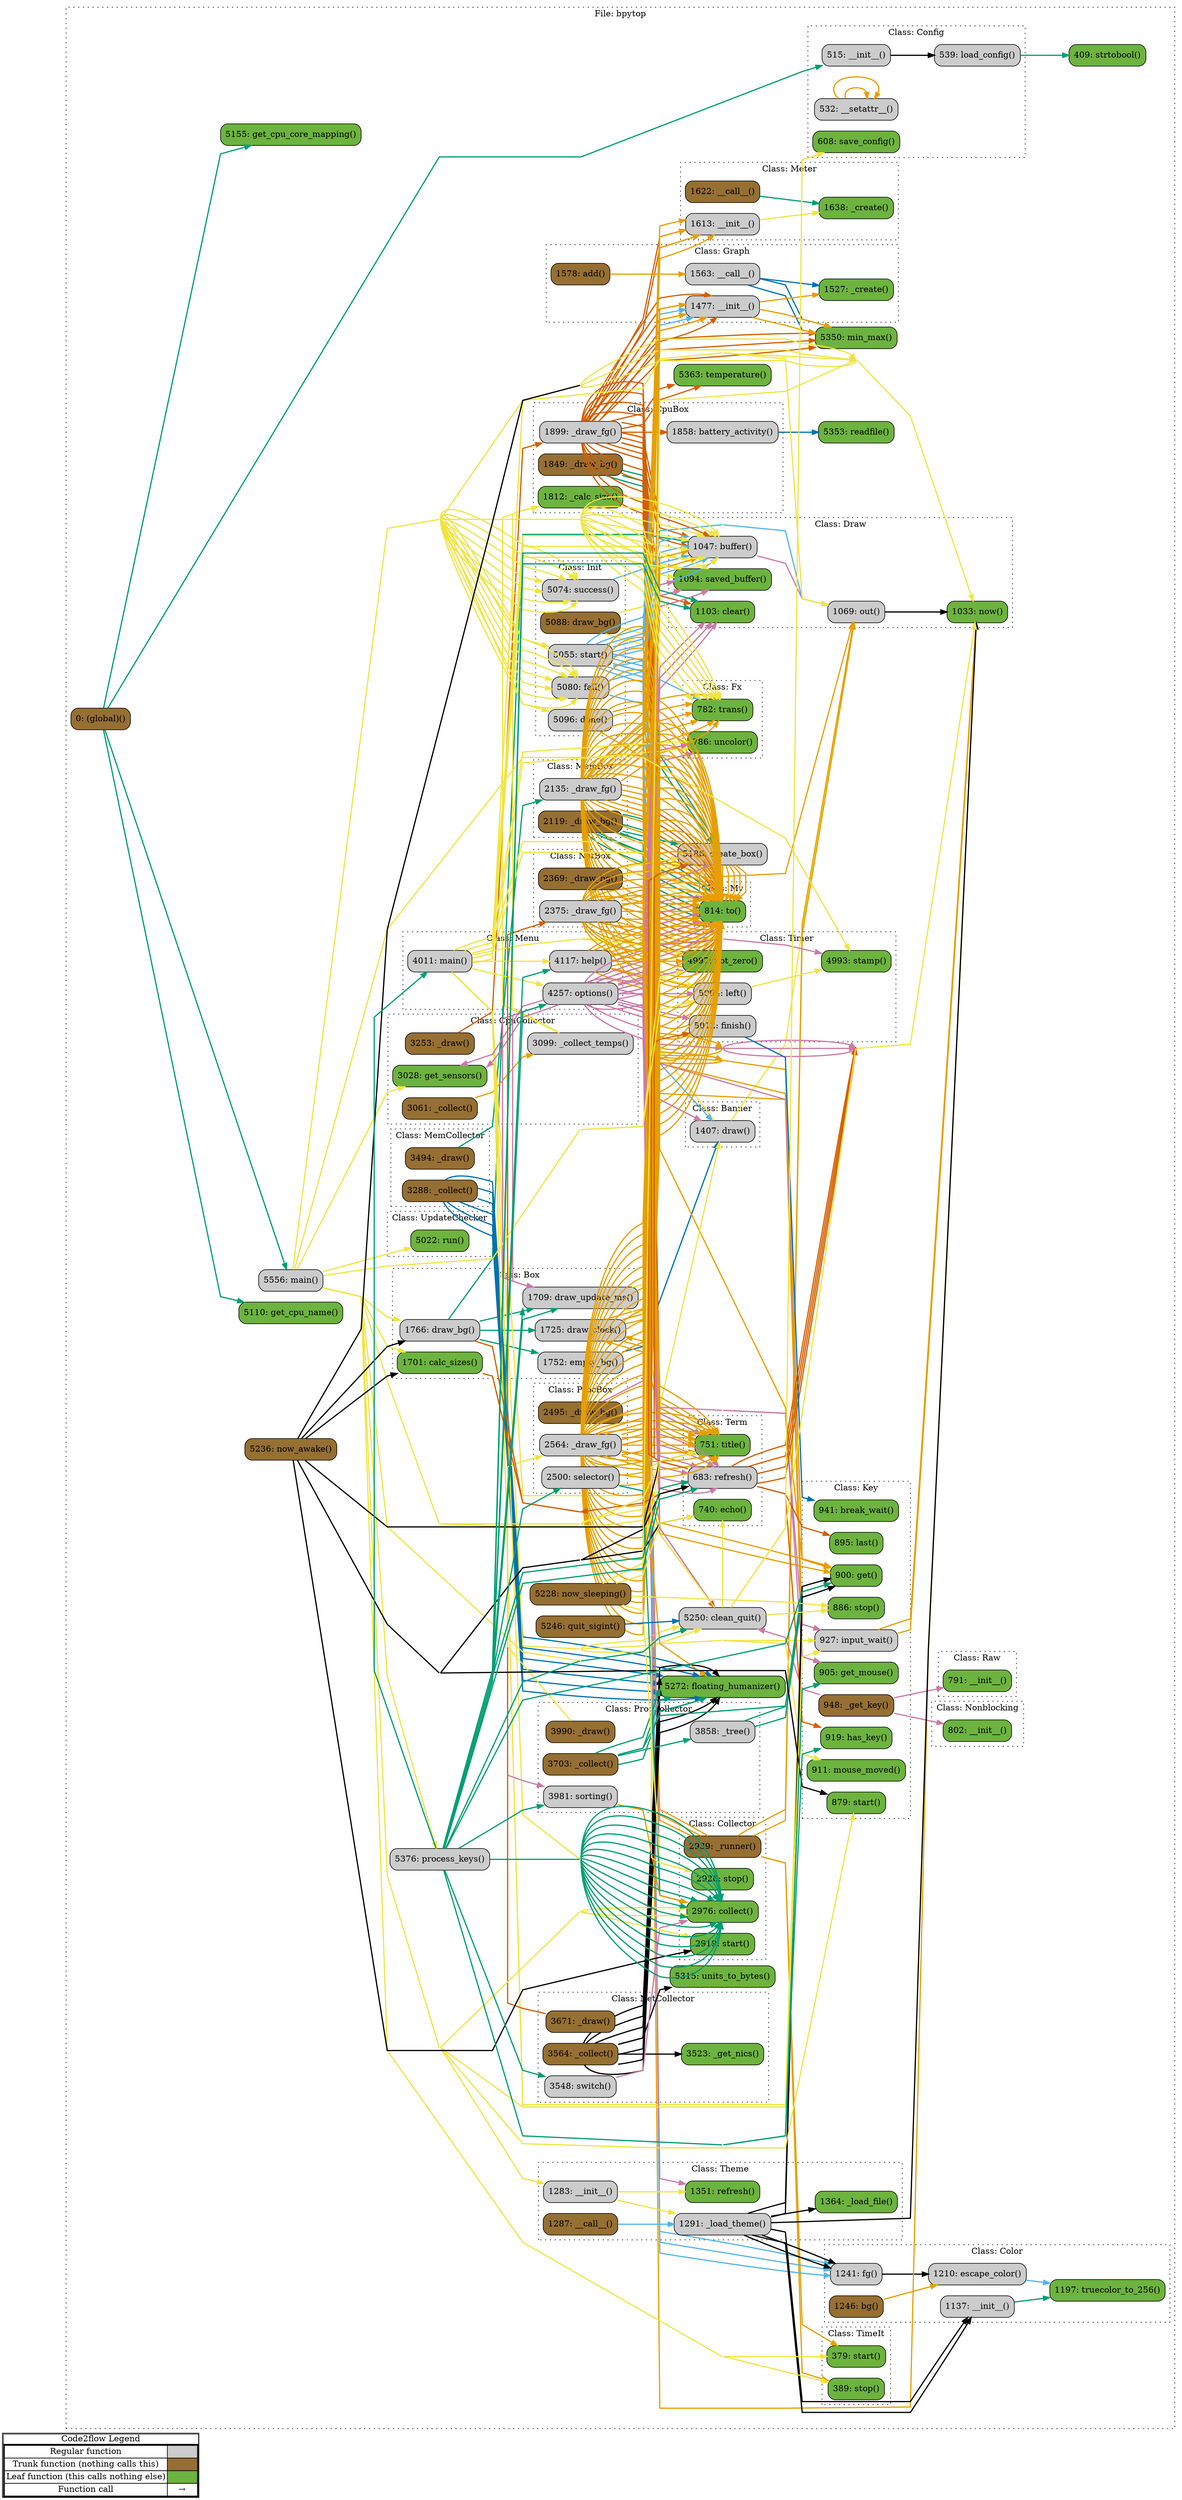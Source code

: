 digraph G {
concentrate=true;
splines="polyline";
rankdir="LR";
subgraph legend{
    rank = min;
    label = "legend";
    Legend [shape=none, margin=0, label = <
        <table cellspacing="0" cellpadding="0" border="1"><tr><td>Code2flow Legend</td></tr><tr><td>
        <table cellspacing="0">
        <tr><td>Regular function</td><td width="50px" bgcolor='#cccccc'></td></tr>
        <tr><td>Trunk function (nothing calls this)</td><td bgcolor='#966F33'></td></tr>
        <tr><td>Leaf function (this calls nothing else)</td><td bgcolor='#6db33f'></td></tr>
        <tr><td>Function call</td><td><font color='black'>&#8594;</font></td></tr>
        </table></td></tr></table>
        >];
}node_5469434b [label="0: (global)()" name="bpytop::(global)" shape="rect" style="rounded,filled" fillcolor="#966F33" ];
node_180d485c [label="1407: draw()" name="bpytop::Banner.draw" shape="rect" style="rounded,filled" fillcolor="#cccccc" ];
node_b83aea77 [label="1701: calc_sizes()" name="bpytop::Box.calc_sizes" shape="rect" style="rounded,filled" fillcolor="#6db33f" ];
node_a9c3a0eb [label="1766: draw_bg()" name="bpytop::Box.draw_bg" shape="rect" style="rounded,filled" fillcolor="#cccccc" ];
node_9a5df909 [label="1725: draw_clock()" name="bpytop::Box.draw_clock" shape="rect" style="rounded,filled" fillcolor="#cccccc" ];
node_fd27366c [label="1709: draw_update_ms()" name="bpytop::Box.draw_update_ms" shape="rect" style="rounded,filled" fillcolor="#cccccc" ];
node_5b65a10d [label="1752: empty_bg()" name="bpytop::Box.empty_bg" shape="rect" style="rounded,filled" fillcolor="#cccccc" ];
node_478abc49 [label="2939: _runner()" name="bpytop::Collector._runner" shape="rect" style="rounded,filled" fillcolor="#966F33" ];
node_a66c6923 [label="2976: collect()" name="bpytop::Collector.collect" shape="rect" style="rounded,filled" fillcolor="#6db33f" ];
node_7fab45f0 [label="2919: start()" name="bpytop::Collector.start" shape="rect" style="rounded,filled" fillcolor="#6db33f" ];
node_50f8ca31 [label="2926: stop()" name="bpytop::Collector.stop" shape="rect" style="rounded,filled" fillcolor="#6db33f" ];
node_7146ee83 [label="1137: __init__()" name="bpytop::Color.__init__" shape="rect" style="rounded,filled" fillcolor="#cccccc" ];
node_5f45b2b9 [label="1246: bg()" name="bpytop::Color.bg" shape="rect" style="rounded,filled" fillcolor="#966F33" ];
node_a8c3223a [label="1210: escape_color()" name="bpytop::Color.escape_color" shape="rect" style="rounded,filled" fillcolor="#cccccc" ];
node_23d86c60 [label="1241: fg()" name="bpytop::Color.fg" shape="rect" style="rounded,filled" fillcolor="#cccccc" ];
node_cb8844b3 [label="1197: truecolor_to_256()" name="bpytop::Color.truecolor_to_256" shape="rect" style="rounded,filled" fillcolor="#6db33f" ];
node_348ebc38 [label="515: __init__()" name="bpytop::Config.__init__" shape="rect" style="rounded,filled" fillcolor="#cccccc" ];
node_6dc4de91 [label="532: __setattr__()" name="bpytop::Config.__setattr__" shape="rect" style="rounded,filled" fillcolor="#cccccc" ];
node_9972bda3 [label="539: load_config()" name="bpytop::Config.load_config" shape="rect" style="rounded,filled" fillcolor="#cccccc" ];
node_4e9261b8 [label="608: save_config()" name="bpytop::Config.save_config" shape="rect" style="rounded,filled" fillcolor="#6db33f" ];
node_571d472c [label="1812: _calc_size()" name="bpytop::CpuBox._calc_size" shape="rect" style="rounded,filled" fillcolor="#6db33f" ];
node_523b13cb [label="1849: _draw_bg()" name="bpytop::CpuBox._draw_bg" shape="rect" style="rounded,filled" fillcolor="#966F33" ];
node_759c8a96 [label="1899: _draw_fg()" name="bpytop::CpuBox._draw_fg" shape="rect" style="rounded,filled" fillcolor="#cccccc" ];
node_15ce8095 [label="1858: battery_activity()" name="bpytop::CpuBox.battery_activity" shape="rect" style="rounded,filled" fillcolor="#cccccc" ];
node_740887f9 [label="3061: _collect()" name="bpytop::CpuCollector._collect" shape="rect" style="rounded,filled" fillcolor="#966F33" ];
node_534d1f3c [label="3099: _collect_temps()" name="bpytop::CpuCollector._collect_temps" shape="rect" style="rounded,filled" fillcolor="#cccccc" ];
node_67fdbf36 [label="3253: _draw()" name="bpytop::CpuCollector._draw" shape="rect" style="rounded,filled" fillcolor="#966F33" ];
node_50e226ac [label="3028: get_sensors()" name="bpytop::CpuCollector.get_sensors" shape="rect" style="rounded,filled" fillcolor="#6db33f" ];
node_e10e0a0f [label="1047: buffer()" name="bpytop::Draw.buffer" shape="rect" style="rounded,filled" fillcolor="#cccccc" ];
node_44cd1f68 [label="1103: clear()" name="bpytop::Draw.clear" shape="rect" style="rounded,filled" fillcolor="#6db33f" ];
node_4f6cef21 [label="1033: now()" name="bpytop::Draw.now" shape="rect" style="rounded,filled" fillcolor="#6db33f" ];
node_09853490 [label="1069: out()" name="bpytop::Draw.out" shape="rect" style="rounded,filled" fillcolor="#cccccc" ];
node_11ae2f69 [label="1094: saved_buffer()" name="bpytop::Draw.saved_buffer" shape="rect" style="rounded,filled" fillcolor="#6db33f" ];
node_f5430a7c [label="782: trans()" name="bpytop::Fx.trans" shape="rect" style="rounded,filled" fillcolor="#6db33f" ];
node_4ce1dcae [label="786: uncolor()" name="bpytop::Fx.uncolor" shape="rect" style="rounded,filled" fillcolor="#6db33f" ];
node_8149b98d [label="1563: __call__()" name="bpytop::Graph.__call__" shape="rect" style="rounded,filled" fillcolor="#cccccc" ];
node_6131c1f9 [label="1477: __init__()" name="bpytop::Graph.__init__" shape="rect" style="rounded,filled" fillcolor="#cccccc" ];
node_c33d7732 [label="1527: _create()" name="bpytop::Graph._create" shape="rect" style="rounded,filled" fillcolor="#6db33f" ];
node_143158e9 [label="1578: add()" name="bpytop::Graph.add" shape="rect" style="rounded,filled" fillcolor="#966F33" ];
node_58140d79 [label="5096: done()" name="bpytop::Init.done" shape="rect" style="rounded,filled" fillcolor="#cccccc" ];
node_de61f52c [label="5088: draw_bg()" name="bpytop::Init.draw_bg" shape="rect" style="rounded,filled" fillcolor="#966F33" ];
node_f3a910ca [label="5080: fail()" name="bpytop::Init.fail" shape="rect" style="rounded,filled" fillcolor="#cccccc" ];
node_6580a8a2 [label="5055: start()" name="bpytop::Init.start" shape="rect" style="rounded,filled" fillcolor="#cccccc" ];
node_8437d4b2 [label="5074: success()" name="bpytop::Init.success" shape="rect" style="rounded,filled" fillcolor="#cccccc" ];
node_19a890af [label="948: _get_key()" name="bpytop::Key._get_key" shape="rect" style="rounded,filled" fillcolor="#966F33" ];
node_1f801fc1 [label="941: break_wait()" name="bpytop::Key.break_wait" shape="rect" style="rounded,filled" fillcolor="#6db33f" ];
node_39352aed [label="900: get()" name="bpytop::Key.get" shape="rect" style="rounded,filled" fillcolor="#6db33f" ];
node_7c34f45c [label="905: get_mouse()" name="bpytop::Key.get_mouse" shape="rect" style="rounded,filled" fillcolor="#6db33f" ];
node_8994e248 [label="919: has_key()" name="bpytop::Key.has_key" shape="rect" style="rounded,filled" fillcolor="#6db33f" ];
node_51058bd9 [label="927: input_wait()" name="bpytop::Key.input_wait" shape="rect" style="rounded,filled" fillcolor="#cccccc" ];
node_c1340030 [label="895: last()" name="bpytop::Key.last" shape="rect" style="rounded,filled" fillcolor="#6db33f" ];
node_c800d26a [label="911: mouse_moved()" name="bpytop::Key.mouse_moved" shape="rect" style="rounded,filled" fillcolor="#6db33f" ];
node_756504a7 [label="879: start()" name="bpytop::Key.start" shape="rect" style="rounded,filled" fillcolor="#6db33f" ];
node_a762a1b5 [label="886: stop()" name="bpytop::Key.stop" shape="rect" style="rounded,filled" fillcolor="#6db33f" ];
node_635cb0ab [label="2119: _draw_bg()" name="bpytop::MemBox._draw_bg" shape="rect" style="rounded,filled" fillcolor="#966F33" ];
node_9bd056d9 [label="2135: _draw_fg()" name="bpytop::MemBox._draw_fg" shape="rect" style="rounded,filled" fillcolor="#cccccc" ];
node_cd1224bd [label="3288: _collect()" name="bpytop::MemCollector._collect" shape="rect" style="rounded,filled" fillcolor="#966F33" ];
node_70cb7fcb [label="3494: _draw()" name="bpytop::MemCollector._draw" shape="rect" style="rounded,filled" fillcolor="#966F33" ];
node_370b8271 [label="4117: help()" name="bpytop::Menu.help" shape="rect" style="rounded,filled" fillcolor="#cccccc" ];
node_c32dd15c [label="4011: main()" name="bpytop::Menu.main" shape="rect" style="rounded,filled" fillcolor="#cccccc" ];
node_f63b468f [label="4257: options()" name="bpytop::Menu.options" shape="rect" style="rounded,filled" fillcolor="#cccccc" ];
node_c064af53 [label="1622: __call__()" name="bpytop::Meter.__call__" shape="rect" style="rounded,filled" fillcolor="#966F33" ];
node_3bb9b71c [label="1613: __init__()" name="bpytop::Meter.__init__" shape="rect" style="rounded,filled" fillcolor="#cccccc" ];
node_e0621298 [label="1638: _create()" name="bpytop::Meter._create" shape="rect" style="rounded,filled" fillcolor="#6db33f" ];
node_c5c0b917 [label="814: to()" name="bpytop::Mv.to" shape="rect" style="rounded,filled" fillcolor="#6db33f" ];
node_49cefb34 [label="2369: _draw_bg()" name="bpytop::NetBox._draw_bg" shape="rect" style="rounded,filled" fillcolor="#966F33" ];
node_6c288ce1 [label="2375: _draw_fg()" name="bpytop::NetBox._draw_fg" shape="rect" style="rounded,filled" fillcolor="#cccccc" ];
node_86910b28 [label="3564: _collect()" name="bpytop::NetCollector._collect" shape="rect" style="rounded,filled" fillcolor="#966F33" ];
node_329a9b6e [label="3671: _draw()" name="bpytop::NetCollector._draw" shape="rect" style="rounded,filled" fillcolor="#966F33" ];
node_95e09f95 [label="3523: _get_nics()" name="bpytop::NetCollector._get_nics" shape="rect" style="rounded,filled" fillcolor="#6db33f" ];
node_bd55327f [label="3548: switch()" name="bpytop::NetCollector.switch" shape="rect" style="rounded,filled" fillcolor="#cccccc" ];
node_1d928928 [label="802: __init__()" name="bpytop::Nonblocking.__init__" shape="rect" style="rounded,filled" fillcolor="#6db33f" ];
node_00cf7c47 [label="2495: _draw_bg()" name="bpytop::ProcBox._draw_bg" shape="rect" style="rounded,filled" fillcolor="#966F33" ];
node_94c8b609 [label="2564: _draw_fg()" name="bpytop::ProcBox._draw_fg" shape="rect" style="rounded,filled" fillcolor="#cccccc" ];
node_0db5ba1b [label="2500: selector()" name="bpytop::ProcBox.selector" shape="rect" style="rounded,filled" fillcolor="#cccccc" ];
node_4e8f9d2b [label="3703: _collect()" name="bpytop::ProcCollector._collect" shape="rect" style="rounded,filled" fillcolor="#966F33" ];
node_5dc82464 [label="3990: _draw()" name="bpytop::ProcCollector._draw" shape="rect" style="rounded,filled" fillcolor="#966F33" ];
node_f117c09b [label="3858: _tree()" name="bpytop::ProcCollector._tree" shape="rect" style="rounded,filled" fillcolor="#cccccc" ];
node_a3877369 [label="3981: sorting()" name="bpytop::ProcCollector.sorting" shape="rect" style="rounded,filled" fillcolor="#cccccc" ];
node_58f21991 [label="791: __init__()" name="bpytop::Raw.__init__" shape="rect" style="rounded,filled" fillcolor="#6db33f" ];
node_16f6ace1 [label="740: echo()" name="bpytop::Term.echo" shape="rect" style="rounded,filled" fillcolor="#6db33f" ];
node_b614c34e [label="683: refresh()" name="bpytop::Term.refresh" shape="rect" style="rounded,filled" fillcolor="#cccccc" ];
node_57236a87 [label="751: title()" name="bpytop::Term.title" shape="rect" style="rounded,filled" fillcolor="#6db33f" ];
node_116d0a72 [label="1287: __call__()" name="bpytop::Theme.__call__" shape="rect" style="rounded,filled" fillcolor="#966F33" ];
node_4a269fb4 [label="1283: __init__()" name="bpytop::Theme.__init__" shape="rect" style="rounded,filled" fillcolor="#cccccc" ];
node_bf22a324 [label="1364: _load_file()" name="bpytop::Theme._load_file" shape="rect" style="rounded,filled" fillcolor="#6db33f" ];
node_d40d9fd8 [label="1291: _load_theme()" name="bpytop::Theme._load_theme" shape="rect" style="rounded,filled" fillcolor="#cccccc" ];
node_d4c67f0c [label="1351: refresh()" name="bpytop::Theme.refresh" shape="rect" style="rounded,filled" fillcolor="#6db33f" ];
node_811e853e [label="379: start()" name="bpytop::TimeIt.start" shape="rect" style="rounded,filled" fillcolor="#6db33f" ];
node_9e35152d [label="389: stop()" name="bpytop::TimeIt.stop" shape="rect" style="rounded,filled" fillcolor="#6db33f" ];
node_f3450c45 [label="5012: finish()" name="bpytop::Timer.finish" shape="rect" style="rounded,filled" fillcolor="#cccccc" ];
node_b41f0ddc [label="5004: left()" name="bpytop::Timer.left" shape="rect" style="rounded,filled" fillcolor="#cccccc" ];
node_a2244932 [label="4997: not_zero()" name="bpytop::Timer.not_zero" shape="rect" style="rounded,filled" fillcolor="#6db33f" ];
node_202fb6c6 [label="4993: stamp()" name="bpytop::Timer.stamp" shape="rect" style="rounded,filled" fillcolor="#6db33f" ];
node_78962e85 [label="5022: run()" name="bpytop::UpdateChecker.run" shape="rect" style="rounded,filled" fillcolor="#6db33f" ];
node_adea05e4 [label="5250: clean_quit()" name="bpytop::clean_quit" shape="rect" style="rounded,filled" fillcolor="#cccccc" ];
node_c6090e49 [label="5186: create_box()" name="bpytop::create_box" shape="rect" style="rounded,filled" fillcolor="#cccccc" ];
node_a57cbd8a [label="5272: floating_humanizer()" name="bpytop::floating_humanizer" shape="rect" style="rounded,filled" fillcolor="#6db33f" ];
node_44b7027d [label="5155: get_cpu_core_mapping()" name="bpytop::get_cpu_core_mapping" shape="rect" style="rounded,filled" fillcolor="#6db33f" ];
node_03742f6a [label="5110: get_cpu_name()" name="bpytop::get_cpu_name" shape="rect" style="rounded,filled" fillcolor="#6db33f" ];
node_73a4d4d4 [label="5556: main()" name="bpytop::main" shape="rect" style="rounded,filled" fillcolor="#cccccc" ];
node_ab31fcaf [label="5350: min_max()" name="bpytop::min_max" shape="rect" style="rounded,filled" fillcolor="#6db33f" ];
node_e6569f80 [label="5236: now_awake()" name="bpytop::now_awake" shape="rect" style="rounded,filled" fillcolor="#966F33" ];
node_8f19df74 [label="5228: now_sleeping()" name="bpytop::now_sleeping" shape="rect" style="rounded,filled" fillcolor="#966F33" ];
node_da03f703 [label="5376: process_keys()" name="bpytop::process_keys" shape="rect" style="rounded,filled" fillcolor="#cccccc" ];
node_790c20f5 [label="5246: quit_sigint()" name="bpytop::quit_sigint" shape="rect" style="rounded,filled" fillcolor="#966F33" ];
node_d76e8db8 [label="5353: readfile()" name="bpytop::readfile" shape="rect" style="rounded,filled" fillcolor="#6db33f" ];
node_81c7f2b9 [label="409: strtobool()" name="bpytop::strtobool" shape="rect" style="rounded,filled" fillcolor="#6db33f" ];
node_d643084e [label="5363: temperature()" name="bpytop::temperature" shape="rect" style="rounded,filled" fillcolor="#6db33f" ];
node_864d417c [label="5315: units_to_bytes()" name="bpytop::units_to_bytes" shape="rect" style="rounded,filled" fillcolor="#6db33f" ];
node_5469434b -> node_348ebc38 [color="#009E73" penwidth="2"];
node_5469434b -> node_44b7027d [color="#009E73" penwidth="2"];
node_5469434b -> node_03742f6a [color="#009E73" penwidth="2"];
node_5469434b -> node_73a4d4d4 [color="#009E73" penwidth="2"];
node_180d485c -> node_09853490 [color="#F0E442" penwidth="2"];
node_180d485c -> node_c5c0b917 [color="#F0E442" penwidth="2"];
node_a9c3a0eb -> node_9a5df909 [color="#009E73" penwidth="2"];
node_a9c3a0eb -> node_fd27366c [color="#009E73" penwidth="2"];
node_a9c3a0eb -> node_5b65a10d [color="#009E73" penwidth="2"];
node_a9c3a0eb -> node_e10e0a0f [color="#009E73" penwidth="2"];
node_9a5df909 -> node_e10e0a0f [color="#E69F00" penwidth="2"];
node_9a5df909 -> node_09853490 [color="#E69F00" penwidth="2"];
node_9a5df909 -> node_c5c0b917 [color="#E69F00" penwidth="2"];
node_9a5df909 -> node_c5c0b917 [color="#E69F00" penwidth="2"];
node_9a5df909 -> node_57236a87 [color="#E69F00" penwidth="2"];
node_fd27366c -> node_e10e0a0f [color="#F0E442" penwidth="2"];
node_fd27366c -> node_44cd1f68 [color="#F0E442" penwidth="2"];
node_fd27366c -> node_09853490 [color="#F0E442" penwidth="2"];
node_fd27366c -> node_c5c0b917 [color="#F0E442" penwidth="2"];
node_fd27366c -> node_57236a87 [color="#F0E442" penwidth="2"];
node_5b65a10d -> node_180d485c [color="#0072B2" penwidth="2"];
node_478abc49 -> node_9a5df909 [color="#E69F00" penwidth="2"];
node_478abc49 -> node_9a5df909 [color="#E69F00" penwidth="2"];
node_478abc49 -> node_09853490 [color="#E69F00" penwidth="2"];
node_478abc49 -> node_09853490 [color="#E69F00" penwidth="2"];
node_478abc49 -> node_811e853e [color="#E69F00" penwidth="2"];
node_478abc49 -> node_9e35152d [color="#E69F00" penwidth="2"];
node_478abc49 -> node_adea05e4 [color="#E69F00" penwidth="2"];
node_7146ee83 -> node_cb8844b3 [color="#009E73" penwidth="2"];
node_5f45b2b9 -> node_a8c3223a [color="#E69F00" penwidth="2"];
node_5f45b2b9 -> node_a8c3223a [color="#E69F00" penwidth="2"];
node_a8c3223a -> node_cb8844b3 [color="#56B4E9" penwidth="2"];
node_a8c3223a -> node_cb8844b3 [color="#56B4E9" penwidth="2"];
node_a8c3223a -> node_cb8844b3 [color="#56B4E9" penwidth="2"];
node_23d86c60 -> node_a8c3223a [color="#000000" penwidth="2"];
node_23d86c60 -> node_a8c3223a [color="#000000" penwidth="2"];
node_348ebc38 -> node_9972bda3 [color="#000000" penwidth="2"];
node_6dc4de91 -> node_6dc4de91 [color="#E69F00" penwidth="2"];
node_6dc4de91 -> node_6dc4de91 [color="#E69F00" penwidth="2"];
node_9972bda3 -> node_81c7f2b9 [color="#009E73" penwidth="2"];
node_523b13cb -> node_c5c0b917 [color="#009E73" penwidth="2"];
node_523b13cb -> node_57236a87 [color="#009E73" penwidth="2"];
node_523b13cb -> node_c6090e49 [color="#009E73" penwidth="2"];
node_523b13cb -> node_c6090e49 [color="#009E73" penwidth="2"];
node_759c8a96 -> node_15ce8095 [color="#D55E00" penwidth="2"];
node_759c8a96 -> node_e10e0a0f [color="#D55E00" penwidth="2"];
node_759c8a96 -> node_e10e0a0f [color="#D55E00" penwidth="2"];
node_759c8a96 -> node_e10e0a0f [color="#D55E00" penwidth="2"];
node_759c8a96 -> node_44cd1f68 [color="#D55E00" penwidth="2"];
node_759c8a96 -> node_f5430a7c [color="#D55E00" penwidth="2"];
node_759c8a96 -> node_6131c1f9 [color="#D55E00" penwidth="2"];
node_759c8a96 -> node_6131c1f9 [color="#D55E00" penwidth="2"];
node_759c8a96 -> node_6131c1f9 [color="#D55E00" penwidth="2"];
node_759c8a96 -> node_6131c1f9 [color="#D55E00" penwidth="2"];
node_759c8a96 -> node_6131c1f9 [color="#D55E00" penwidth="2"];
node_759c8a96 -> node_39352aed [color="#D55E00" penwidth="2"];
node_759c8a96 -> node_39352aed [color="#D55E00" penwidth="2"];
node_759c8a96 -> node_3bb9b71c [color="#D55E00" penwidth="2"];
node_759c8a96 -> node_3bb9b71c [color="#D55E00" penwidth="2"];
node_759c8a96 -> node_c5c0b917 [color="#D55E00" penwidth="2"];
node_759c8a96 -> node_c5c0b917 [color="#D55E00" penwidth="2"];
node_759c8a96 -> node_c5c0b917 [color="#D55E00" penwidth="2"];
node_759c8a96 -> node_c5c0b917 [color="#D55E00" penwidth="2"];
node_759c8a96 -> node_c5c0b917 [color="#D55E00" penwidth="2"];
node_759c8a96 -> node_c5c0b917 [color="#D55E00" penwidth="2"];
node_759c8a96 -> node_c5c0b917 [color="#D55E00" penwidth="2"];
node_759c8a96 -> node_c5c0b917 [color="#D55E00" penwidth="2"];
node_759c8a96 -> node_c5c0b917 [color="#D55E00" penwidth="2"];
node_759c8a96 -> node_c5c0b917 [color="#D55E00" penwidth="2"];
node_759c8a96 -> node_c5c0b917 [color="#D55E00" penwidth="2"];
node_759c8a96 -> node_c5c0b917 [color="#D55E00" penwidth="2"];
node_759c8a96 -> node_c5c0b917 [color="#D55E00" penwidth="2"];
node_759c8a96 -> node_57236a87 [color="#D55E00" penwidth="2"];
node_759c8a96 -> node_ab31fcaf [color="#D55E00" penwidth="2"];
node_759c8a96 -> node_ab31fcaf [color="#D55E00" penwidth="2"];
node_759c8a96 -> node_ab31fcaf [color="#D55E00" penwidth="2"];
node_759c8a96 -> node_d643084e [color="#D55E00" penwidth="2"];
node_759c8a96 -> node_d643084e [color="#D55E00" penwidth="2"];
node_15ce8095 -> node_d76e8db8 [color="#0072B2" penwidth="2"];
node_740887f9 -> node_534d1f3c [color="#E69F00" penwidth="2"];
node_534d1f3c -> node_571d472c [color="#F0E442" penwidth="2"];
node_534d1f3c -> node_571d472c [color="#F0E442" penwidth="2"];
node_67fdbf36 -> node_759c8a96 [color="#D55E00" penwidth="2"];
node_e10e0a0f -> node_09853490 [color="#CC79A7" penwidth="2"];
node_09853490 -> node_4f6cef21 [color="#000000" penwidth="2"];
node_09853490 -> node_4f6cef21 [color="#000000" penwidth="2"];
node_8149b98d -> node_c33d7732 [color="#0072B2" penwidth="2"];
node_8149b98d -> node_ab31fcaf [color="#0072B2" penwidth="2"];
node_8149b98d -> node_ab31fcaf [color="#0072B2" penwidth="2"];
node_6131c1f9 -> node_c33d7732 [color="#E69F00" penwidth="2"];
node_6131c1f9 -> node_ab31fcaf [color="#E69F00" penwidth="2"];
node_6131c1f9 -> node_ab31fcaf [color="#E69F00" penwidth="2"];
node_143158e9 -> node_8149b98d [color="#E69F00" penwidth="2"];
node_58140d79 -> node_44cd1f68 [color="#E69F00" penwidth="2"];
node_58140d79 -> node_4f6cef21 [color="#E69F00" penwidth="2"];
node_de61f52c -> node_e10e0a0f [color="#F0E442" penwidth="2"];
node_de61f52c -> node_09853490 [color="#F0E442" penwidth="2"];
node_de61f52c -> node_c5c0b917 [color="#F0E442" penwidth="2"];
node_de61f52c -> node_c5c0b917 [color="#F0E442" penwidth="2"];
node_f3a910ca -> node_e10e0a0f [color="#56B4E9" penwidth="2"];
node_f3a910ca -> node_adea05e4 [color="#56B4E9" penwidth="2"];
node_6580a8a2 -> node_180d485c [color="#56B4E9" penwidth="2"];
node_6580a8a2 -> node_23d86c60 [color="#56B4E9" penwidth="2"];
node_6580a8a2 -> node_23d86c60 [color="#56B4E9" penwidth="2"];
node_6580a8a2 -> node_23d86c60 [color="#56B4E9" penwidth="2"];
node_6580a8a2 -> node_e10e0a0f [color="#56B4E9" penwidth="2"];
node_6580a8a2 -> node_e10e0a0f [color="#56B4E9" penwidth="2"];
node_6580a8a2 -> node_e10e0a0f [color="#56B4E9" penwidth="2"];
node_6580a8a2 -> node_e10e0a0f [color="#56B4E9" penwidth="2"];
node_6580a8a2 -> node_e10e0a0f [color="#56B4E9" penwidth="2"];
node_6580a8a2 -> node_09853490 [color="#56B4E9" penwidth="2"];
node_6580a8a2 -> node_f5430a7c [color="#56B4E9" penwidth="2"];
node_6580a8a2 -> node_6131c1f9 [color="#56B4E9" penwidth="2"];
node_6580a8a2 -> node_6131c1f9 [color="#56B4E9" penwidth="2"];
node_6580a8a2 -> node_c5c0b917 [color="#56B4E9" penwidth="2"];
node_6580a8a2 -> node_c5c0b917 [color="#56B4E9" penwidth="2"];
node_8437d4b2 -> node_e10e0a0f [color="#56B4E9" penwidth="2"];
node_19a890af -> node_1d928928 [color="#CC79A7" penwidth="2"];
node_19a890af -> node_58f21991 [color="#CC79A7" penwidth="2"];
node_19a890af -> node_adea05e4 [color="#CC79A7" penwidth="2"];
node_51058bd9 -> node_4f6cef21 [color="#E69F00" penwidth="2"];
node_51058bd9 -> node_4f6cef21 [color="#E69F00" penwidth="2"];
node_635cb0ab -> node_c5c0b917 [color="#009E73" penwidth="2"];
node_635cb0ab -> node_c5c0b917 [color="#009E73" penwidth="2"];
node_635cb0ab -> node_c5c0b917 [color="#009E73" penwidth="2"];
node_635cb0ab -> node_c5c0b917 [color="#009E73" penwidth="2"];
node_635cb0ab -> node_c5c0b917 [color="#009E73" penwidth="2"];
node_635cb0ab -> node_57236a87 [color="#009E73" penwidth="2"];
node_635cb0ab -> node_57236a87 [color="#009E73" penwidth="2"];
node_635cb0ab -> node_c6090e49 [color="#009E73" penwidth="2"];
node_9bd056d9 -> node_e10e0a0f [color="#E69F00" penwidth="2"];
node_9bd056d9 -> node_e10e0a0f [color="#E69F00" penwidth="2"];
node_9bd056d9 -> node_f5430a7c [color="#E69F00" penwidth="2"];
node_9bd056d9 -> node_f5430a7c [color="#E69F00" penwidth="2"];
node_9bd056d9 -> node_f5430a7c [color="#E69F00" penwidth="2"];
node_9bd056d9 -> node_f5430a7c [color="#E69F00" penwidth="2"];
node_9bd056d9 -> node_f5430a7c [color="#E69F00" penwidth="2"];
node_9bd056d9 -> node_f5430a7c [color="#E69F00" penwidth="2"];
node_9bd056d9 -> node_6131c1f9 [color="#E69F00" penwidth="2"];
node_9bd056d9 -> node_6131c1f9 [color="#E69F00" penwidth="2"];
node_9bd056d9 -> node_6131c1f9 [color="#E69F00" penwidth="2"];
node_9bd056d9 -> node_39352aed [color="#E69F00" penwidth="2"];
node_9bd056d9 -> node_39352aed [color="#E69F00" penwidth="2"];
node_9bd056d9 -> node_3bb9b71c [color="#E69F00" penwidth="2"];
node_9bd056d9 -> node_3bb9b71c [color="#E69F00" penwidth="2"];
node_9bd056d9 -> node_3bb9b71c [color="#E69F00" penwidth="2"];
node_9bd056d9 -> node_3bb9b71c [color="#E69F00" penwidth="2"];
node_9bd056d9 -> node_c5c0b917 [color="#E69F00" penwidth="2"];
node_9bd056d9 -> node_c5c0b917 [color="#E69F00" penwidth="2"];
node_9bd056d9 -> node_c5c0b917 [color="#E69F00" penwidth="2"];
node_9bd056d9 -> node_c5c0b917 [color="#E69F00" penwidth="2"];
node_9bd056d9 -> node_c5c0b917 [color="#E69F00" penwidth="2"];
node_9bd056d9 -> node_c5c0b917 [color="#E69F00" penwidth="2"];
node_9bd056d9 -> node_c5c0b917 [color="#E69F00" penwidth="2"];
node_9bd056d9 -> node_c5c0b917 [color="#E69F00" penwidth="2"];
node_9bd056d9 -> node_c5c0b917 [color="#E69F00" penwidth="2"];
node_9bd056d9 -> node_c5c0b917 [color="#E69F00" penwidth="2"];
node_9bd056d9 -> node_c5c0b917 [color="#E69F00" penwidth="2"];
node_9bd056d9 -> node_c5c0b917 [color="#E69F00" penwidth="2"];
node_9bd056d9 -> node_c5c0b917 [color="#E69F00" penwidth="2"];
node_9bd056d9 -> node_c5c0b917 [color="#E69F00" penwidth="2"];
node_9bd056d9 -> node_c5c0b917 [color="#E69F00" penwidth="2"];
node_9bd056d9 -> node_c5c0b917 [color="#E69F00" penwidth="2"];
node_9bd056d9 -> node_c5c0b917 [color="#E69F00" penwidth="2"];
node_9bd056d9 -> node_c5c0b917 [color="#E69F00" penwidth="2"];
node_9bd056d9 -> node_c5c0b917 [color="#E69F00" penwidth="2"];
node_9bd056d9 -> node_c5c0b917 [color="#E69F00" penwidth="2"];
node_9bd056d9 -> node_c5c0b917 [color="#E69F00" penwidth="2"];
node_9bd056d9 -> node_c5c0b917 [color="#E69F00" penwidth="2"];
node_9bd056d9 -> node_c5c0b917 [color="#E69F00" penwidth="2"];
node_9bd056d9 -> node_c5c0b917 [color="#E69F00" penwidth="2"];
node_9bd056d9 -> node_c5c0b917 [color="#E69F00" penwidth="2"];
node_9bd056d9 -> node_c5c0b917 [color="#E69F00" penwidth="2"];
node_9bd056d9 -> node_c5c0b917 [color="#E69F00" penwidth="2"];
node_9bd056d9 -> node_c5c0b917 [color="#E69F00" penwidth="2"];
node_9bd056d9 -> node_c5c0b917 [color="#E69F00" penwidth="2"];
node_9bd056d9 -> node_c5c0b917 [color="#E69F00" penwidth="2"];
node_9bd056d9 -> node_c5c0b917 [color="#E69F00" penwidth="2"];
node_9bd056d9 -> node_c5c0b917 [color="#E69F00" penwidth="2"];
node_9bd056d9 -> node_c5c0b917 [color="#E69F00" penwidth="2"];
node_9bd056d9 -> node_c5c0b917 [color="#E69F00" penwidth="2"];
node_9bd056d9 -> node_57236a87 [color="#E69F00" penwidth="2"];
node_9bd056d9 -> node_57236a87 [color="#E69F00" penwidth="2"];
node_9bd056d9 -> node_57236a87 [color="#E69F00" penwidth="2"];
node_cd1224bd -> node_a57cbd8a [color="#0072B2" penwidth="2"];
node_cd1224bd -> node_a57cbd8a [color="#0072B2" penwidth="2"];
node_cd1224bd -> node_a57cbd8a [color="#0072B2" penwidth="2"];
node_cd1224bd -> node_a57cbd8a [color="#0072B2" penwidth="2"];
node_cd1224bd -> node_a57cbd8a [color="#0072B2" penwidth="2"];
node_cd1224bd -> node_a57cbd8a [color="#0072B2" penwidth="2"];
node_70cb7fcb -> node_9bd056d9 [color="#009E73" penwidth="2"];
node_370b8271 -> node_180d485c [color="#E69F00" penwidth="2"];
node_370b8271 -> node_a66c6923 [color="#E69F00" penwidth="2"];
node_370b8271 -> node_4f6cef21 [color="#E69F00" penwidth="2"];
node_370b8271 -> node_4f6cef21 [color="#E69F00" penwidth="2"];
node_370b8271 -> node_4f6cef21 [color="#E69F00" penwidth="2"];
node_370b8271 -> node_11ae2f69 [color="#E69F00" penwidth="2"];
node_370b8271 -> node_11ae2f69 [color="#E69F00" penwidth="2"];
node_370b8271 -> node_11ae2f69 [color="#E69F00" penwidth="2"];
node_370b8271 -> node_4ce1dcae [color="#E69F00" penwidth="2"];
node_370b8271 -> node_4ce1dcae [color="#E69F00" penwidth="2"];
node_370b8271 -> node_39352aed [color="#E69F00" penwidth="2"];
node_370b8271 -> node_7c34f45c [color="#E69F00" penwidth="2"];
node_370b8271 -> node_51058bd9 [color="#E69F00" penwidth="2"];
node_370b8271 -> node_c5c0b917 [color="#E69F00" penwidth="2"];
node_370b8271 -> node_c5c0b917 [color="#E69F00" penwidth="2"];
node_370b8271 -> node_c5c0b917 [color="#E69F00" penwidth="2"];
node_370b8271 -> node_c5c0b917 [color="#E69F00" penwidth="2"];
node_370b8271 -> node_57236a87 [color="#E69F00" penwidth="2"];
node_370b8271 -> node_b41f0ddc [color="#E69F00" penwidth="2"];
node_370b8271 -> node_a2244932 [color="#E69F00" penwidth="2"];
node_370b8271 -> node_202fb6c6 [color="#E69F00" penwidth="2"];
node_370b8271 -> node_adea05e4 [color="#E69F00" penwidth="2"];
node_370b8271 -> node_c6090e49 [color="#E69F00" penwidth="2"];
node_c32dd15c -> node_180d485c [color="#F0E442" penwidth="2"];
node_c32dd15c -> node_a66c6923 [color="#F0E442" penwidth="2"];
node_c32dd15c -> node_4f6cef21 [color="#F0E442" penwidth="2"];
node_c32dd15c -> node_4f6cef21 [color="#F0E442" penwidth="2"];
node_c32dd15c -> node_4f6cef21 [color="#F0E442" penwidth="2"];
node_c32dd15c -> node_11ae2f69 [color="#F0E442" penwidth="2"];
node_c32dd15c -> node_11ae2f69 [color="#F0E442" penwidth="2"];
node_c32dd15c -> node_11ae2f69 [color="#F0E442" penwidth="2"];
node_c32dd15c -> node_4ce1dcae [color="#F0E442" penwidth="2"];
node_c32dd15c -> node_4ce1dcae [color="#F0E442" penwidth="2"];
node_c32dd15c -> node_39352aed [color="#F0E442" penwidth="2"];
node_c32dd15c -> node_7c34f45c [color="#F0E442" penwidth="2"];
node_c32dd15c -> node_51058bd9 [color="#F0E442" penwidth="2"];
node_c32dd15c -> node_c800d26a [color="#F0E442" penwidth="2"];
node_c32dd15c -> node_370b8271 [color="#F0E442" penwidth="2"];
node_c32dd15c -> node_f63b468f [color="#F0E442" penwidth="2"];
node_c32dd15c -> node_c5c0b917 [color="#F0E442" penwidth="2"];
node_c32dd15c -> node_c5c0b917 [color="#F0E442" penwidth="2"];
node_c32dd15c -> node_b41f0ddc [color="#F0E442" penwidth="2"];
node_c32dd15c -> node_a2244932 [color="#F0E442" penwidth="2"];
node_c32dd15c -> node_202fb6c6 [color="#F0E442" penwidth="2"];
node_c32dd15c -> node_adea05e4 [color="#F0E442" penwidth="2"];
node_c32dd15c -> node_adea05e4 [color="#F0E442" penwidth="2"];
node_f63b468f -> node_180d485c [color="#CC79A7" penwidth="2"];
node_f63b468f -> node_fd27366c [color="#CC79A7" penwidth="2"];
node_f63b468f -> node_fd27366c [color="#CC79A7" penwidth="2"];
node_f63b468f -> node_a66c6923 [color="#CC79A7" penwidth="2"];
node_f63b468f -> node_50e226ac [color="#CC79A7" penwidth="2"];
node_f63b468f -> node_50e226ac [color="#CC79A7" penwidth="2"];
node_f63b468f -> node_44cd1f68 [color="#CC79A7" penwidth="2"];
node_f63b468f -> node_44cd1f68 [color="#CC79A7" penwidth="2"];
node_f63b468f -> node_44cd1f68 [color="#CC79A7" penwidth="2"];
node_f63b468f -> node_4f6cef21 [color="#CC79A7" penwidth="2"];
node_f63b468f -> node_4f6cef21 [color="#CC79A7" penwidth="2"];
node_f63b468f -> node_4f6cef21 [color="#CC79A7" penwidth="2"];
node_f63b468f -> node_11ae2f69 [color="#CC79A7" penwidth="2"];
node_f63b468f -> node_11ae2f69 [color="#CC79A7" penwidth="2"];
node_f63b468f -> node_11ae2f69 [color="#CC79A7" penwidth="2"];
node_f63b468f -> node_4ce1dcae [color="#CC79A7" penwidth="2"];
node_f63b468f -> node_4ce1dcae [color="#CC79A7" penwidth="2"];
node_f63b468f -> node_39352aed [color="#CC79A7" penwidth="2"];
node_f63b468f -> node_7c34f45c [color="#CC79A7" penwidth="2"];
node_f63b468f -> node_51058bd9 [color="#CC79A7" penwidth="2"];
node_f63b468f -> node_c5c0b917 [color="#CC79A7" penwidth="2"];
node_f63b468f -> node_c5c0b917 [color="#CC79A7" penwidth="2"];
node_f63b468f -> node_c5c0b917 [color="#CC79A7" penwidth="2"];
node_f63b468f -> node_c5c0b917 [color="#CC79A7" penwidth="2"];
node_f63b468f -> node_c5c0b917 [color="#CC79A7" penwidth="2"];
node_f63b468f -> node_c5c0b917 [color="#CC79A7" penwidth="2"];
node_f63b468f -> node_a3877369 [color="#CC79A7" penwidth="2"];
node_f63b468f -> node_b614c34e [color="#CC79A7" penwidth="2"];
node_f63b468f -> node_b614c34e [color="#CC79A7" penwidth="2"];
node_f63b468f -> node_b614c34e [color="#CC79A7" penwidth="2"];
node_f63b468f -> node_b614c34e [color="#CC79A7" penwidth="2"];
node_f63b468f -> node_b614c34e [color="#CC79A7" penwidth="2"];
node_f63b468f -> node_b614c34e [color="#CC79A7" penwidth="2"];
node_f63b468f -> node_57236a87 [color="#CC79A7" penwidth="2"];
node_f63b468f -> node_d4c67f0c [color="#CC79A7" penwidth="2"];
node_f63b468f -> node_f3450c45 [color="#CC79A7" penwidth="2"];
node_f63b468f -> node_b41f0ddc [color="#CC79A7" penwidth="2"];
node_f63b468f -> node_a2244932 [color="#CC79A7" penwidth="2"];
node_f63b468f -> node_202fb6c6 [color="#CC79A7" penwidth="2"];
node_f63b468f -> node_adea05e4 [color="#CC79A7" penwidth="2"];
node_f63b468f -> node_c6090e49 [color="#CC79A7" penwidth="2"];
node_f63b468f -> node_c6090e49 [color="#CC79A7" penwidth="2"];
node_f63b468f -> node_c6090e49 [color="#CC79A7" penwidth="2"];
node_c064af53 -> node_e0621298 [color="#009E73" penwidth="2"];
node_3bb9b71c -> node_e0621298 [color="#F0E442" penwidth="2"];
node_49cefb34 -> node_c6090e49 [color="#F0E442" penwidth="2"];
node_49cefb34 -> node_c6090e49 [color="#F0E442" penwidth="2"];
node_6c288ce1 -> node_e10e0a0f [color="#E69F00" penwidth="2"];
node_6c288ce1 -> node_e10e0a0f [color="#E69F00" penwidth="2"];
node_6c288ce1 -> node_6131c1f9 [color="#E69F00" penwidth="2"];
node_6c288ce1 -> node_39352aed [color="#E69F00" penwidth="2"];
node_6c288ce1 -> node_c5c0b917 [color="#E69F00" penwidth="2"];
node_6c288ce1 -> node_c5c0b917 [color="#E69F00" penwidth="2"];
node_6c288ce1 -> node_c5c0b917 [color="#E69F00" penwidth="2"];
node_6c288ce1 -> node_c5c0b917 [color="#E69F00" penwidth="2"];
node_6c288ce1 -> node_c5c0b917 [color="#E69F00" penwidth="2"];
node_6c288ce1 -> node_c5c0b917 [color="#E69F00" penwidth="2"];
node_6c288ce1 -> node_c5c0b917 [color="#E69F00" penwidth="2"];
node_6c288ce1 -> node_c5c0b917 [color="#E69F00" penwidth="2"];
node_6c288ce1 -> node_c5c0b917 [color="#E69F00" penwidth="2"];
node_6c288ce1 -> node_c5c0b917 [color="#E69F00" penwidth="2"];
node_6c288ce1 -> node_c5c0b917 [color="#E69F00" penwidth="2"];
node_6c288ce1 -> node_c5c0b917 [color="#E69F00" penwidth="2"];
node_6c288ce1 -> node_c5c0b917 [color="#E69F00" penwidth="2"];
node_6c288ce1 -> node_57236a87 [color="#E69F00" penwidth="2"];
node_6c288ce1 -> node_57236a87 [color="#E69F00" penwidth="2"];
node_6c288ce1 -> node_57236a87 [color="#E69F00" penwidth="2"];
node_6c288ce1 -> node_57236a87 [color="#E69F00" penwidth="2"];
node_6c288ce1 -> node_57236a87 [color="#E69F00" penwidth="2"];
node_6c288ce1 -> node_57236a87 [color="#E69F00" penwidth="2"];
node_86910b28 -> node_95e09f95 [color="#000000" penwidth="2"];
node_86910b28 -> node_95e09f95 [color="#000000" penwidth="2"];
node_86910b28 -> node_a57cbd8a [color="#000000" penwidth="2"];
node_86910b28 -> node_a57cbd8a [color="#000000" penwidth="2"];
node_86910b28 -> node_a57cbd8a [color="#000000" penwidth="2"];
node_86910b28 -> node_a57cbd8a [color="#000000" penwidth="2"];
node_86910b28 -> node_a57cbd8a [color="#000000" penwidth="2"];
node_86910b28 -> node_a57cbd8a [color="#000000" penwidth="2"];
node_86910b28 -> node_a57cbd8a [color="#000000" penwidth="2"];
node_86910b28 -> node_864d417c [color="#000000" penwidth="2"];
node_329a9b6e -> node_6c288ce1 [color="#D55E00" penwidth="2"];
node_bd55327f -> node_a66c6923 [color="#CC79A7" penwidth="2"];
node_00cf7c47 -> node_c6090e49 [color="#CC79A7" penwidth="2"];
node_94c8b609 -> node_e10e0a0f [color="#E69F00" penwidth="2"];
node_94c8b609 -> node_e10e0a0f [color="#E69F00" penwidth="2"];
node_94c8b609 -> node_6131c1f9 [color="#E69F00" penwidth="2"];
node_94c8b609 -> node_6131c1f9 [color="#E69F00" penwidth="2"];
node_94c8b609 -> node_6131c1f9 [color="#E69F00" penwidth="2"];
node_94c8b609 -> node_39352aed [color="#E69F00" penwidth="2"];
node_94c8b609 -> node_39352aed [color="#E69F00" penwidth="2"];
node_94c8b609 -> node_c5c0b917 [color="#E69F00" penwidth="2"];
node_94c8b609 -> node_c5c0b917 [color="#E69F00" penwidth="2"];
node_94c8b609 -> node_c5c0b917 [color="#E69F00" penwidth="2"];
node_94c8b609 -> node_c5c0b917 [color="#E69F00" penwidth="2"];
node_94c8b609 -> node_c5c0b917 [color="#E69F00" penwidth="2"];
node_94c8b609 -> node_c5c0b917 [color="#E69F00" penwidth="2"];
node_94c8b609 -> node_c5c0b917 [color="#E69F00" penwidth="2"];
node_94c8b609 -> node_c5c0b917 [color="#E69F00" penwidth="2"];
node_94c8b609 -> node_c5c0b917 [color="#E69F00" penwidth="2"];
node_94c8b609 -> node_c5c0b917 [color="#E69F00" penwidth="2"];
node_94c8b609 -> node_c5c0b917 [color="#E69F00" penwidth="2"];
node_94c8b609 -> node_c5c0b917 [color="#E69F00" penwidth="2"];
node_94c8b609 -> node_c5c0b917 [color="#E69F00" penwidth="2"];
node_94c8b609 -> node_c5c0b917 [color="#E69F00" penwidth="2"];
node_94c8b609 -> node_c5c0b917 [color="#E69F00" penwidth="2"];
node_94c8b609 -> node_c5c0b917 [color="#E69F00" penwidth="2"];
node_94c8b609 -> node_c5c0b917 [color="#E69F00" penwidth="2"];
node_94c8b609 -> node_c5c0b917 [color="#E69F00" penwidth="2"];
node_94c8b609 -> node_c5c0b917 [color="#E69F00" penwidth="2"];
node_94c8b609 -> node_c5c0b917 [color="#E69F00" penwidth="2"];
node_94c8b609 -> node_c5c0b917 [color="#E69F00" penwidth="2"];
node_94c8b609 -> node_c5c0b917 [color="#E69F00" penwidth="2"];
node_94c8b609 -> node_c5c0b917 [color="#E69F00" penwidth="2"];
node_94c8b609 -> node_c5c0b917 [color="#E69F00" penwidth="2"];
node_94c8b609 -> node_c5c0b917 [color="#E69F00" penwidth="2"];
node_94c8b609 -> node_c5c0b917 [color="#E69F00" penwidth="2"];
node_94c8b609 -> node_c5c0b917 [color="#E69F00" penwidth="2"];
node_94c8b609 -> node_c5c0b917 [color="#E69F00" penwidth="2"];
node_94c8b609 -> node_c5c0b917 [color="#E69F00" penwidth="2"];
node_94c8b609 -> node_c5c0b917 [color="#E69F00" penwidth="2"];
node_94c8b609 -> node_c5c0b917 [color="#E69F00" penwidth="2"];
node_94c8b609 -> node_c5c0b917 [color="#E69F00" penwidth="2"];
node_94c8b609 -> node_c5c0b917 [color="#E69F00" penwidth="2"];
node_94c8b609 -> node_c5c0b917 [color="#E69F00" penwidth="2"];
node_94c8b609 -> node_c5c0b917 [color="#E69F00" penwidth="2"];
node_94c8b609 -> node_c5c0b917 [color="#E69F00" penwidth="2"];
node_94c8b609 -> node_c5c0b917 [color="#E69F00" penwidth="2"];
node_94c8b609 -> node_c5c0b917 [color="#E69F00" penwidth="2"];
node_94c8b609 -> node_c5c0b917 [color="#E69F00" penwidth="2"];
node_94c8b609 -> node_57236a87 [color="#E69F00" penwidth="2"];
node_94c8b609 -> node_57236a87 [color="#E69F00" penwidth="2"];
node_94c8b609 -> node_57236a87 [color="#E69F00" penwidth="2"];
node_94c8b609 -> node_57236a87 [color="#E69F00" penwidth="2"];
node_94c8b609 -> node_57236a87 [color="#E69F00" penwidth="2"];
node_94c8b609 -> node_57236a87 [color="#E69F00" penwidth="2"];
node_94c8b609 -> node_57236a87 [color="#E69F00" penwidth="2"];
node_94c8b609 -> node_57236a87 [color="#E69F00" penwidth="2"];
node_94c8b609 -> node_57236a87 [color="#E69F00" penwidth="2"];
node_94c8b609 -> node_a57cbd8a [color="#E69F00" penwidth="2"];
node_0db5ba1b -> node_a66c6923 [color="#009E73" penwidth="2"];
node_4e8f9d2b -> node_39352aed [color="#009E73" penwidth="2"];
node_4e8f9d2b -> node_f117c09b [color="#009E73" penwidth="2"];
node_4e8f9d2b -> node_a57cbd8a [color="#009E73" penwidth="2"];
node_4e8f9d2b -> node_a57cbd8a [color="#009E73" penwidth="2"];
node_4e8f9d2b -> node_a57cbd8a [color="#009E73" penwidth="2"];
node_5dc82464 -> node_94c8b609 [color="#F0E442" penwidth="2"];
node_f117c09b -> node_39352aed [color="#009E73" penwidth="2"];
node_f117c09b -> node_39352aed [color="#009E73" penwidth="2"];
node_a3877369 -> node_a66c6923 [color="#E69F00" penwidth="2"];
node_b614c34e -> node_b83aea77 [color="#D55E00" penwidth="2"];
node_b614c34e -> node_a9c3a0eb [color="#D55E00" penwidth="2"];
node_b614c34e -> node_4f6cef21 [color="#D55E00" penwidth="2"];
node_b614c34e -> node_4f6cef21 [color="#D55E00" penwidth="2"];
node_b614c34e -> node_4f6cef21 [color="#D55E00" penwidth="2"];
node_b614c34e -> node_4f6cef21 [color="#D55E00" penwidth="2"];
node_b614c34e -> node_8994e248 [color="#D55E00" penwidth="2"];
node_b614c34e -> node_c1340030 [color="#D55E00" penwidth="2"];
node_b614c34e -> node_f3450c45 [color="#D55E00" penwidth="2"];
node_b614c34e -> node_adea05e4 [color="#D55E00" penwidth="2"];
node_b614c34e -> node_c6090e49 [color="#D55E00" penwidth="2"];
node_b614c34e -> node_c6090e49 [color="#D55E00" penwidth="2"];
node_116d0a72 -> node_d40d9fd8 [color="#56B4E9" penwidth="2"];
node_4a269fb4 -> node_d40d9fd8 [color="#F0E442" penwidth="2"];
node_4a269fb4 -> node_d4c67f0c [color="#F0E442" penwidth="2"];
node_d40d9fd8 -> node_7146ee83 [color="#000000" penwidth="2"];
node_d40d9fd8 -> node_7146ee83 [color="#000000" penwidth="2"];
node_d40d9fd8 -> node_23d86c60 [color="#000000" penwidth="2"];
node_d40d9fd8 -> node_23d86c60 [color="#000000" penwidth="2"];
node_d40d9fd8 -> node_4f6cef21 [color="#000000" penwidth="2"];
node_d40d9fd8 -> node_39352aed [color="#000000" penwidth="2"];
node_d40d9fd8 -> node_39352aed [color="#000000" penwidth="2"];
node_d40d9fd8 -> node_bf22a324 [color="#000000" penwidth="2"];
node_f3450c45 -> node_1f801fc1 [color="#0072B2" penwidth="2"];
node_b41f0ddc -> node_202fb6c6 [color="#F0E442" penwidth="2"];
node_adea05e4 -> node_50f8ca31 [color="#F0E442" penwidth="2"];
node_adea05e4 -> node_4e9261b8 [color="#F0E442" penwidth="2"];
node_adea05e4 -> node_4f6cef21 [color="#F0E442" penwidth="2"];
node_adea05e4 -> node_a762a1b5 [color="#F0E442" penwidth="2"];
node_adea05e4 -> node_16f6ace1 [color="#F0E442" penwidth="2"];
node_adea05e4 -> node_57236a87 [color="#F0E442" penwidth="2"];
node_c6090e49 -> node_c5c0b917 [color="#E69F00" penwidth="2"];
node_c6090e49 -> node_c5c0b917 [color="#E69F00" penwidth="2"];
node_c6090e49 -> node_c5c0b917 [color="#E69F00" penwidth="2"];
node_c6090e49 -> node_c5c0b917 [color="#E69F00" penwidth="2"];
node_c6090e49 -> node_c5c0b917 [color="#E69F00" penwidth="2"];
node_c6090e49 -> node_c5c0b917 [color="#E69F00" penwidth="2"];
node_c6090e49 -> node_c5c0b917 [color="#E69F00" penwidth="2"];
node_c6090e49 -> node_c5c0b917 [color="#E69F00" penwidth="2"];
node_c6090e49 -> node_c5c0b917 [color="#E69F00" penwidth="2"];
node_73a4d4d4 -> node_b83aea77 [color="#F0E442" penwidth="2"];
node_73a4d4d4 -> node_a9c3a0eb [color="#F0E442" penwidth="2"];
node_73a4d4d4 -> node_a66c6923 [color="#F0E442" penwidth="2"];
node_73a4d4d4 -> node_a66c6923 [color="#F0E442" penwidth="2"];
node_73a4d4d4 -> node_7fab45f0 [color="#F0E442" penwidth="2"];
node_73a4d4d4 -> node_50e226ac [color="#F0E442" penwidth="2"];
node_73a4d4d4 -> node_e10e0a0f [color="#F0E442" penwidth="2"];
node_73a4d4d4 -> node_e10e0a0f [color="#F0E442" penwidth="2"];
node_73a4d4d4 -> node_e10e0a0f [color="#F0E442" penwidth="2"];
node_73a4d4d4 -> node_e10e0a0f [color="#F0E442" penwidth="2"];
node_73a4d4d4 -> node_e10e0a0f [color="#F0E442" penwidth="2"];
node_73a4d4d4 -> node_e10e0a0f [color="#F0E442" penwidth="2"];
node_73a4d4d4 -> node_e10e0a0f [color="#F0E442" penwidth="2"];
node_73a4d4d4 -> node_4f6cef21 [color="#F0E442" penwidth="2"];
node_73a4d4d4 -> node_09853490 [color="#F0E442" penwidth="2"];
node_73a4d4d4 -> node_f5430a7c [color="#F0E442" penwidth="2"];
node_73a4d4d4 -> node_f5430a7c [color="#F0E442" penwidth="2"];
node_73a4d4d4 -> node_f5430a7c [color="#F0E442" penwidth="2"];
node_73a4d4d4 -> node_f5430a7c [color="#F0E442" penwidth="2"];
node_73a4d4d4 -> node_f5430a7c [color="#F0E442" penwidth="2"];
node_73a4d4d4 -> node_f5430a7c [color="#F0E442" penwidth="2"];
node_73a4d4d4 -> node_f5430a7c [color="#F0E442" penwidth="2"];
node_73a4d4d4 -> node_58140d79 [color="#F0E442" penwidth="2"];
node_73a4d4d4 -> node_f3a910ca [color="#F0E442" penwidth="2"];
node_73a4d4d4 -> node_f3a910ca [color="#F0E442" penwidth="2"];
node_73a4d4d4 -> node_f3a910ca [color="#F0E442" penwidth="2"];
node_73a4d4d4 -> node_f3a910ca [color="#F0E442" penwidth="2"];
node_73a4d4d4 -> node_f3a910ca [color="#F0E442" penwidth="2"];
node_73a4d4d4 -> node_f3a910ca [color="#F0E442" penwidth="2"];
node_73a4d4d4 -> node_f3a910ca [color="#F0E442" penwidth="2"];
node_73a4d4d4 -> node_6580a8a2 [color="#F0E442" penwidth="2"];
node_73a4d4d4 -> node_8437d4b2 [color="#F0E442" penwidth="2"];
node_73a4d4d4 -> node_8437d4b2 [color="#F0E442" penwidth="2"];
node_73a4d4d4 -> node_8437d4b2 [color="#F0E442" penwidth="2"];
node_73a4d4d4 -> node_8437d4b2 [color="#F0E442" penwidth="2"];
node_73a4d4d4 -> node_8437d4b2 [color="#F0E442" penwidth="2"];
node_73a4d4d4 -> node_8437d4b2 [color="#F0E442" penwidth="2"];
node_73a4d4d4 -> node_8437d4b2 [color="#F0E442" penwidth="2"];
node_73a4d4d4 -> node_51058bd9 [color="#F0E442" penwidth="2"];
node_73a4d4d4 -> node_756504a7 [color="#F0E442" penwidth="2"];
node_73a4d4d4 -> node_16f6ace1 [color="#F0E442" penwidth="2"];
node_73a4d4d4 -> node_b614c34e [color="#F0E442" penwidth="2"];
node_73a4d4d4 -> node_b614c34e [color="#F0E442" penwidth="2"];
node_73a4d4d4 -> node_57236a87 [color="#F0E442" penwidth="2"];
node_73a4d4d4 -> node_4a269fb4 [color="#F0E442" penwidth="2"];
node_73a4d4d4 -> node_811e853e [color="#F0E442" penwidth="2"];
node_73a4d4d4 -> node_9e35152d [color="#F0E442" penwidth="2"];
node_73a4d4d4 -> node_b41f0ddc [color="#F0E442" penwidth="2"];
node_73a4d4d4 -> node_a2244932 [color="#F0E442" penwidth="2"];
node_73a4d4d4 -> node_202fb6c6 [color="#F0E442" penwidth="2"];
node_73a4d4d4 -> node_78962e85 [color="#F0E442" penwidth="2"];
node_73a4d4d4 -> node_adea05e4 [color="#F0E442" penwidth="2"];
node_73a4d4d4 -> node_adea05e4 [color="#F0E442" penwidth="2"];
node_73a4d4d4 -> node_da03f703 [color="#F0E442" penwidth="2"];
node_e6569f80 -> node_b83aea77 [color="#000000" penwidth="2"];
node_e6569f80 -> node_a9c3a0eb [color="#000000" penwidth="2"];
node_e6569f80 -> node_7fab45f0 [color="#000000" penwidth="2"];
node_e6569f80 -> node_4f6cef21 [color="#000000" penwidth="2"];
node_e6569f80 -> node_756504a7 [color="#000000" penwidth="2"];
node_e6569f80 -> node_16f6ace1 [color="#000000" penwidth="2"];
node_e6569f80 -> node_b614c34e [color="#000000" penwidth="2"];
node_e6569f80 -> node_57236a87 [color="#000000" penwidth="2"];
node_8f19df74 -> node_50f8ca31 [color="#F0E442" penwidth="2"];
node_8f19df74 -> node_4f6cef21 [color="#F0E442" penwidth="2"];
node_8f19df74 -> node_a762a1b5 [color="#F0E442" penwidth="2"];
node_8f19df74 -> node_16f6ace1 [color="#F0E442" penwidth="2"];
node_8f19df74 -> node_57236a87 [color="#F0E442" penwidth="2"];
node_da03f703 -> node_fd27366c [color="#009E73" penwidth="2"];
node_da03f703 -> node_fd27366c [color="#009E73" penwidth="2"];
node_da03f703 -> node_a66c6923 [color="#009E73" penwidth="2"];
node_da03f703 -> node_a66c6923 [color="#009E73" penwidth="2"];
node_da03f703 -> node_a66c6923 [color="#009E73" penwidth="2"];
node_da03f703 -> node_a66c6923 [color="#009E73" penwidth="2"];
node_da03f703 -> node_a66c6923 [color="#009E73" penwidth="2"];
node_da03f703 -> node_a66c6923 [color="#009E73" penwidth="2"];
node_da03f703 -> node_a66c6923 [color="#009E73" penwidth="2"];
node_da03f703 -> node_a66c6923 [color="#009E73" penwidth="2"];
node_da03f703 -> node_a66c6923 [color="#009E73" penwidth="2"];
node_da03f703 -> node_a66c6923 [color="#009E73" penwidth="2"];
node_da03f703 -> node_a66c6923 [color="#009E73" penwidth="2"];
node_da03f703 -> node_a66c6923 [color="#009E73" penwidth="2"];
node_da03f703 -> node_a66c6923 [color="#009E73" penwidth="2"];
node_da03f703 -> node_a66c6923 [color="#009E73" penwidth="2"];
node_da03f703 -> node_a66c6923 [color="#009E73" penwidth="2"];
node_da03f703 -> node_a66c6923 [color="#009E73" penwidth="2"];
node_da03f703 -> node_44cd1f68 [color="#009E73" penwidth="2"];
node_da03f703 -> node_44cd1f68 [color="#009E73" penwidth="2"];
node_da03f703 -> node_39352aed [color="#009E73" penwidth="2"];
node_da03f703 -> node_7c34f45c [color="#009E73" penwidth="2"];
node_da03f703 -> node_8994e248 [color="#009E73" penwidth="2"];
node_da03f703 -> node_370b8271 [color="#009E73" penwidth="2"];
node_da03f703 -> node_c32dd15c [color="#009E73" penwidth="2"];
node_da03f703 -> node_f63b468f [color="#009E73" penwidth="2"];
node_da03f703 -> node_bd55327f [color="#009E73" penwidth="2"];
node_da03f703 -> node_0db5ba1b [color="#009E73" penwidth="2"];
node_da03f703 -> node_a3877369 [color="#009E73" penwidth="2"];
node_da03f703 -> node_b614c34e [color="#009E73" penwidth="2"];
node_da03f703 -> node_b614c34e [color="#009E73" penwidth="2"];
node_da03f703 -> node_adea05e4 [color="#009E73" penwidth="2"];
node_790c20f5 -> node_adea05e4 [color="#0072B2" penwidth="2"];
subgraph cluster_79d321b6 {
    node_81c7f2b9 node_03742f6a node_44b7027d node_c6090e49 node_8f19df74 node_e6569f80 node_790c20f5 node_adea05e4 node_a57cbd8a node_864d417c node_ab31fcaf node_d76e8db8 node_d643084e node_da03f703 node_73a4d4d4 node_5469434b;
    label="File: bpytop";
    name="bpytop";
    style="filled";
    graph[style=dotted];
    subgraph cluster_f19d4158 {
        node_811e853e node_9e35152d;
        label="Class: TimeIt";
        name="TimeIt";
        style="filled";
        graph[style=dotted];
    };
    subgraph cluster_9e99da1e {
        node_348ebc38 node_6dc4de91 node_9972bda3 node_4e9261b8;
        label="Class: Config";
        name="Config";
        style="filled";
        graph[style=dotted];
    };
    subgraph cluster_7fb61f2c {
        node_b614c34e node_16f6ace1 node_57236a87;
        label="Class: Term";
        name="Term";
        style="filled";
        graph[style=dotted];
    };
    subgraph cluster_ee146b32 {
        node_f5430a7c node_4ce1dcae;
        label="Class: Fx";
        name="Fx";
        style="filled";
        graph[style=dotted];
    };
    subgraph cluster_e355de94 {
        node_58f21991;
        label="Class: Raw";
        name="Raw";
        style="filled";
        graph[style=dotted];
    };
    subgraph cluster_80b1da78 {
        node_1d928928;
        label="Class: Nonblocking";
        name="Nonblocking";
        style="filled";
        graph[style=dotted];
    };
    subgraph cluster_50c4d222 {
        node_c5c0b917;
        label="Class: Mv";
        name="Mv";
        style="filled";
        graph[style=dotted];
    };
    subgraph cluster_b23101eb {
        node_756504a7 node_a762a1b5 node_c1340030 node_39352aed node_7c34f45c node_c800d26a node_8994e248 node_51058bd9 node_1f801fc1 node_19a890af;
        label="Class: Key";
        name="Key";
        style="filled";
        graph[style=dotted];
    };
    subgraph cluster_9d6bca97 {
        node_4f6cef21 node_e10e0a0f node_09853490 node_11ae2f69 node_44cd1f68;
        label="Class: Draw";
        name="Draw";
        style="filled";
        graph[style=dotted];
    };
    subgraph cluster_efb9c92f {
        node_7146ee83 node_cb8844b3 node_a8c3223a node_23d86c60 node_5f45b2b9;
        label="Class: Color";
        name="Color";
        style="filled";
        graph[style=dotted];
    };
    subgraph cluster_de372d52 {
        node_4a269fb4 node_116d0a72 node_d40d9fd8 node_d4c67f0c node_bf22a324;
        label="Class: Theme";
        name="Theme";
        style="filled";
        graph[style=dotted];
    };
    subgraph cluster_3050c457 {
        node_180d485c;
        label="Class: Banner";
        name="Banner";
        style="filled";
        graph[style=dotted];
    };
    subgraph cluster_acf9fcff {
        node_6131c1f9 node_c33d7732 node_8149b98d node_143158e9;
        label="Class: Graph";
        name="Graph";
        style="filled";
        graph[style=dotted];
    };
    subgraph cluster_c52926fb {
        node_3bb9b71c node_c064af53 node_e0621298;
        label="Class: Meter";
        name="Meter";
        style="filled";
        graph[style=dotted];
    };
    subgraph cluster_58e1a74c {
        node_b83aea77 node_fd27366c node_9a5df909 node_5b65a10d node_a9c3a0eb;
        label="Class: Box";
        name="Box";
        style="filled";
        graph[style=dotted];
    };
    subgraph cluster_3121c975 {
        node_571d472c node_523b13cb node_15ce8095 node_759c8a96;
        label="Class: CpuBox";
        name="CpuBox";
        style="filled";
        graph[style=dotted];
    };
    subgraph cluster_e30ad013 {
        node_635cb0ab node_9bd056d9;
        label="Class: MemBox";
        name="MemBox";
        style="filled";
        graph[style=dotted];
    };
    subgraph cluster_289ea976 {
        node_49cefb34 node_6c288ce1;
        label="Class: NetBox";
        name="NetBox";
        style="filled";
        graph[style=dotted];
    };
    subgraph cluster_6e26bd22 {
        node_00cf7c47 node_0db5ba1b node_94c8b609;
        label="Class: ProcBox";
        name="ProcBox";
        style="filled";
        graph[style=dotted];
    };
    subgraph cluster_ff966b81 {
        node_7fab45f0 node_50f8ca31 node_478abc49 node_a66c6923;
        label="Class: Collector";
        name="Collector";
        style="filled";
        graph[style=dotted];
    };
    subgraph cluster_5423510b {
        node_50e226ac node_740887f9 node_534d1f3c node_67fdbf36;
        label="Class: CpuCollector";
        name="CpuCollector";
        style="filled";
        graph[style=dotted];
    };
    subgraph cluster_eadbbc89 {
        node_cd1224bd node_70cb7fcb;
        label="Class: MemCollector";
        name="MemCollector";
        style="filled";
        graph[style=dotted];
    };
    subgraph cluster_eadf39da {
        node_95e09f95 node_bd55327f node_86910b28 node_329a9b6e;
        label="Class: NetCollector";
        name="NetCollector";
        style="filled";
        graph[style=dotted];
    };
    subgraph cluster_b7466db2 {
        node_4e8f9d2b node_f117c09b node_a3877369 node_5dc82464;
        label="Class: ProcCollector";
        name="ProcCollector";
        style="filled";
        graph[style=dotted];
    };
    subgraph cluster_c189226a {
        node_c32dd15c node_370b8271 node_f63b468f;
        label="Class: Menu";
        name="Menu";
        style="filled";
        graph[style=dotted];
    };
    subgraph cluster_69f01f60 {
        node_202fb6c6 node_a2244932 node_b41f0ddc node_f3450c45;
        label="Class: Timer";
        name="Timer";
        style="filled";
        graph[style=dotted];
    };
    subgraph cluster_e9a74d46 {
        node_78962e85;
        label="Class: UpdateChecker";
        name="UpdateChecker";
        style="filled";
        graph[style=dotted];
    };
    subgraph cluster_130085dc {
        node_6580a8a2 node_8437d4b2 node_f3a910ca node_de61f52c node_58140d79;
        label="Class: Init";
        name="Init";
        style="filled";
        graph[style=dotted];
    };
};
}
